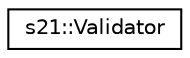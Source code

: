 digraph "Graphical Class Hierarchy"
{
 // LATEX_PDF_SIZE
  edge [fontname="Helvetica",fontsize="10",labelfontname="Helvetica",labelfontsize="10"];
  node [fontname="Helvetica",fontsize="10",shape=record];
  rankdir="LR";
  Node0 [label="s21::Validator",height=0.2,width=0.4,color="black", fillcolor="white", style="filled",URL="$classs21_1_1Validator.html",tooltip="Support class of the model."];
}
